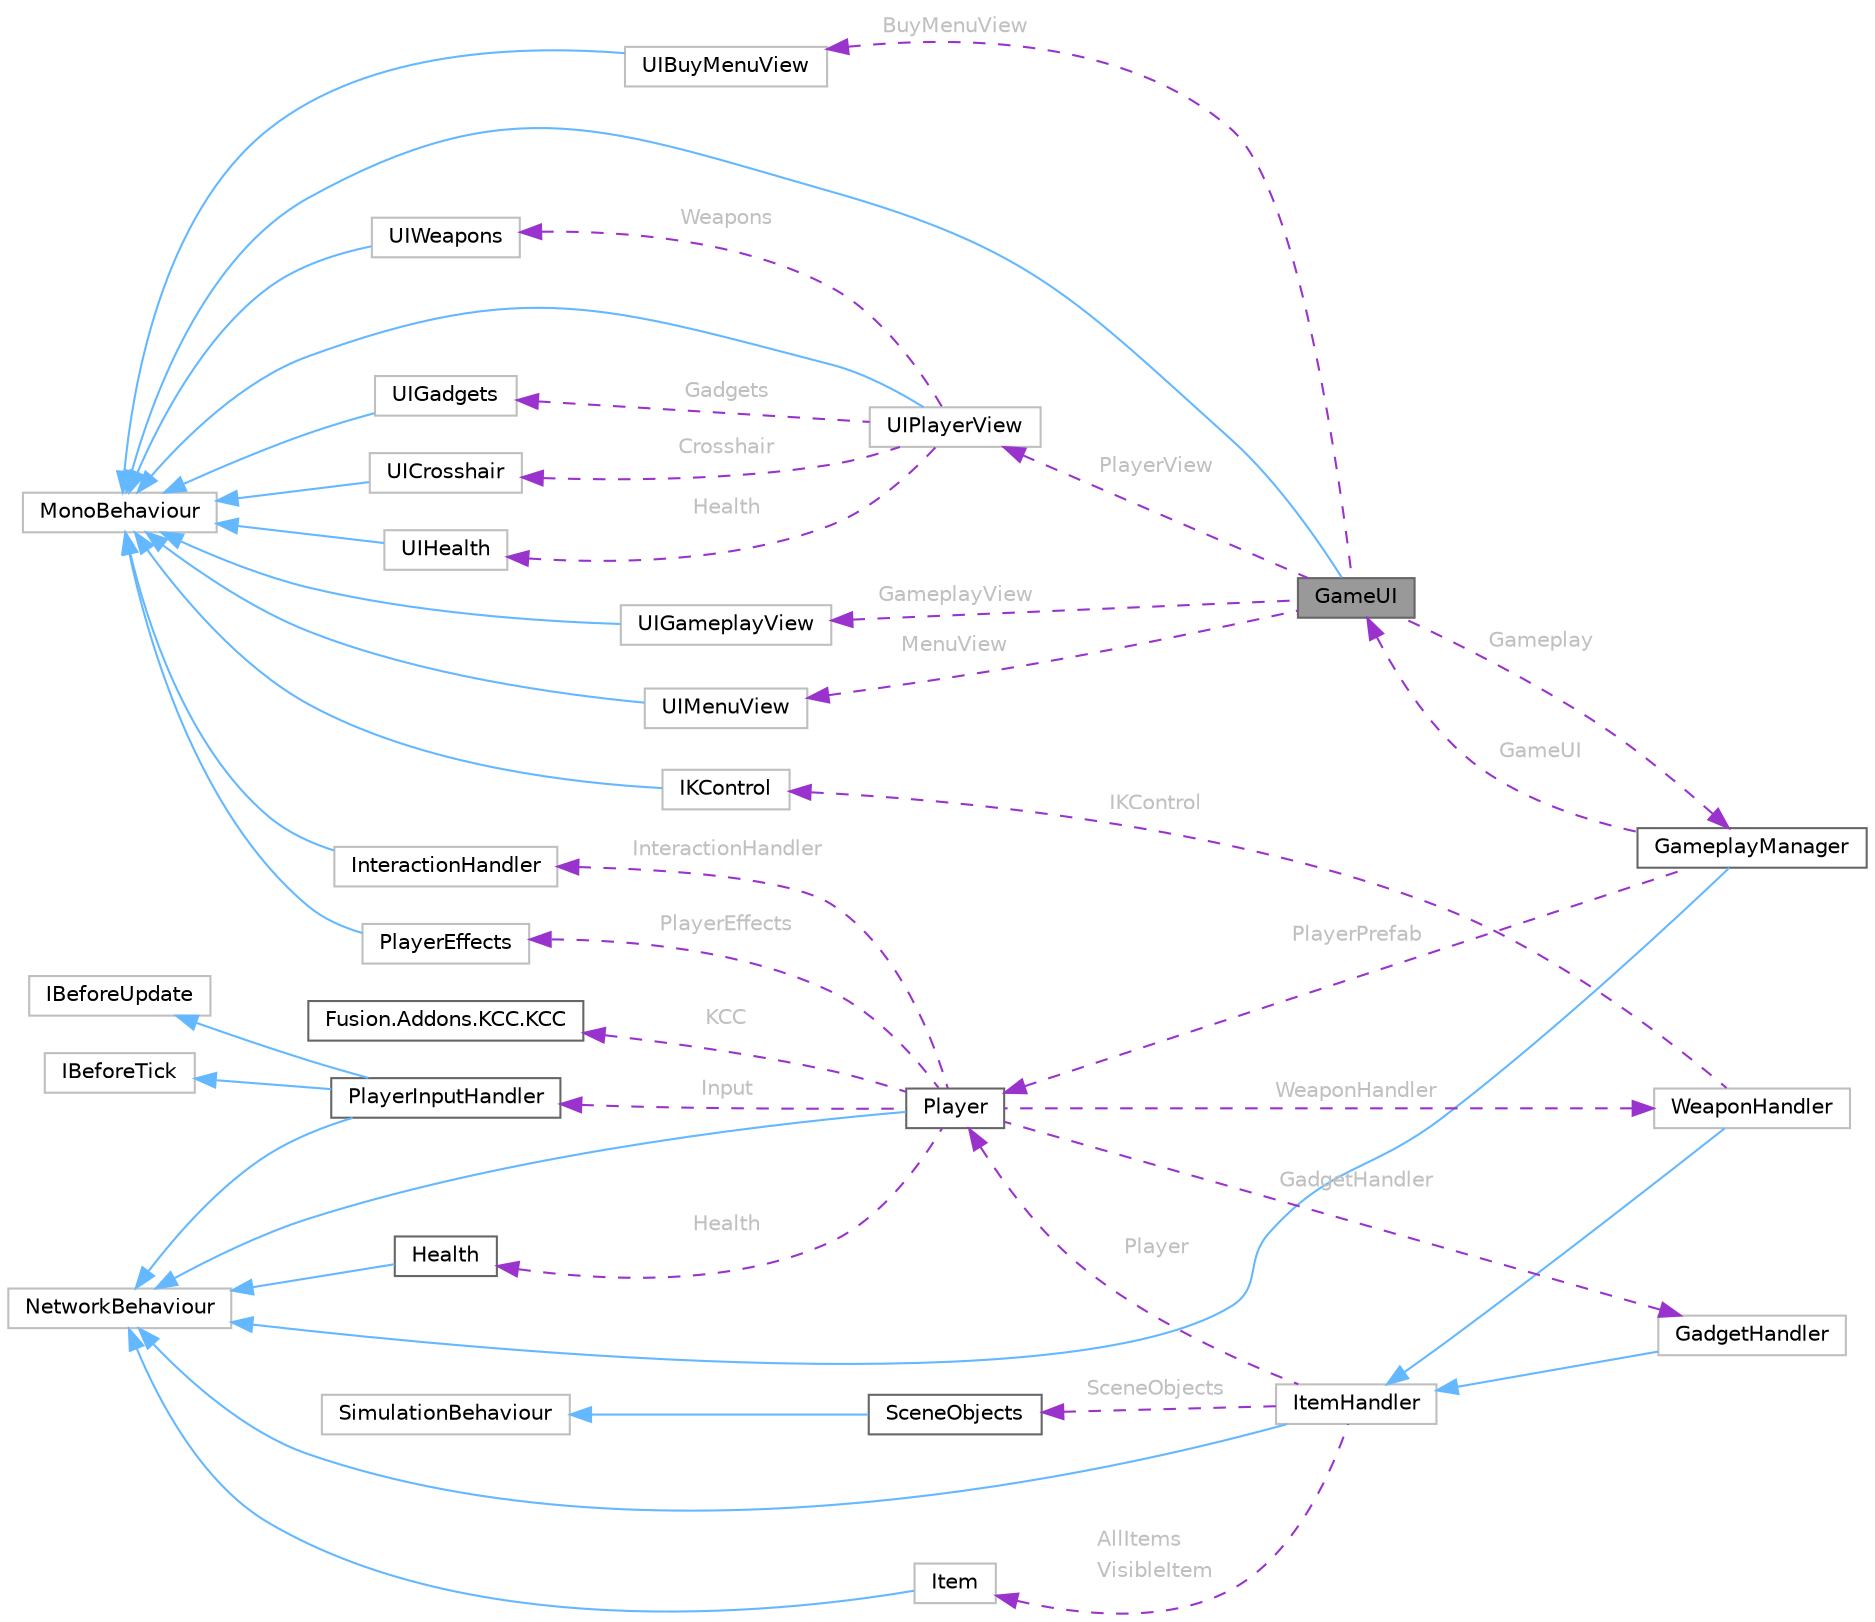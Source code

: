 digraph "GameUI"
{
 // LATEX_PDF_SIZE
  bgcolor="transparent";
  edge [fontname=Helvetica,fontsize=10,labelfontname=Helvetica,labelfontsize=10];
  node [fontname=Helvetica,fontsize=10,shape=box,height=0.2,width=0.4];
  rankdir="LR";
  Node1 [id="Node000001",label="GameUI",height=0.2,width=0.4,color="gray40", fillcolor="grey60", style="filled", fontcolor="black",tooltip=" "];
  Node2 -> Node1 [id="edge1_Node000001_Node000002",dir="back",color="steelblue1",style="solid",tooltip=" "];
  Node2 [id="Node000002",label="MonoBehaviour",height=0.2,width=0.4,color="grey75", fillcolor="white", style="filled",tooltip=" "];
  Node3 -> Node1 [id="edge2_Node000001_Node000003",dir="back",color="darkorchid3",style="dashed",tooltip=" ",label=<<TABLE CELLBORDER="0" BORDER="0"><TR><TD VALIGN="top" ALIGN="LEFT" CELLPADDING="1" CELLSPACING="0">Gameplay</TD></TR>
</TABLE>> ,fontcolor="grey" ];
  Node3 [id="Node000003",label="GameplayManager",height=0.2,width=0.4,color="gray40", fillcolor="white", style="filled",URL="$class_gameplay_manager.html",tooltip="Drives gameplay logic - state, timing, handles player connect/disconnect/spawn/despawn/death,..."];
  Node4 -> Node3 [id="edge3_Node000003_Node000004",dir="back",color="steelblue1",style="solid",tooltip=" "];
  Node4 [id="Node000004",label="NetworkBehaviour",height=0.2,width=0.4,color="grey75", fillcolor="white", style="filled",tooltip=" "];
  Node1 -> Node3 [id="edge4_Node000003_Node000001",dir="back",color="darkorchid3",style="dashed",tooltip=" ",label=<<TABLE CELLBORDER="0" BORDER="0"><TR><TD VALIGN="top" ALIGN="LEFT" CELLPADDING="1" CELLSPACING="0">GameUI</TD></TR>
</TABLE>> ,fontcolor="grey" ];
  Node5 -> Node3 [id="edge5_Node000003_Node000005",dir="back",color="darkorchid3",style="dashed",tooltip=" ",label=<<TABLE CELLBORDER="0" BORDER="0"><TR><TD VALIGN="top" ALIGN="LEFT" CELLPADDING="1" CELLSPACING="0">PlayerPrefab</TD></TR>
</TABLE>> ,fontcolor="grey" ];
  Node5 [id="Node000005",label="Player",height=0.2,width=0.4,color="gray40", fillcolor="white", style="filled",URL="$class_player.html",tooltip="Main player script which handles input processing, visuals."];
  Node4 -> Node5 [id="edge6_Node000005_Node000004",dir="back",color="steelblue1",style="solid",tooltip=" "];
  Node6 -> Node5 [id="edge7_Node000005_Node000006",dir="back",color="darkorchid3",style="dashed",tooltip=" ",label=<<TABLE CELLBORDER="0" BORDER="0"><TR><TD VALIGN="top" ALIGN="LEFT" CELLPADDING="1" CELLSPACING="0">KCC</TD></TR>
</TABLE>> ,fontcolor="grey" ];
  Node6 [id="Node000006",label="Fusion.Addons.KCC.KCC",height=0.2,width=0.4,color="gray40", fillcolor="white", style="filled",URL="$class_fusion_1_1_addons_1_1_k_c_c_1_1_k_c_c.html",tooltip="Partial implementation of KCC class to extend public API with sprint functionality."];
  Node7 -> Node5 [id="edge8_Node000005_Node000007",dir="back",color="darkorchid3",style="dashed",tooltip=" ",label=<<TABLE CELLBORDER="0" BORDER="0"><TR><TD VALIGN="top" ALIGN="LEFT" CELLPADDING="1" CELLSPACING="0">Health</TD></TR>
</TABLE>> ,fontcolor="grey" ];
  Node7 [id="Node000007",label="Health",height=0.2,width=0.4,color="gray40", fillcolor="white", style="filled",URL="$class_health.html",tooltip="Stores player health, triggers heal/damage effects and informs about player death."];
  Node4 -> Node7 [id="edge9_Node000007_Node000004",dir="back",color="steelblue1",style="solid",tooltip=" "];
  Node8 -> Node5 [id="edge10_Node000005_Node000008",dir="back",color="darkorchid3",style="dashed",tooltip=" ",label=<<TABLE CELLBORDER="0" BORDER="0"><TR><TD VALIGN="top" ALIGN="LEFT" CELLPADDING="1" CELLSPACING="0">WeaponHandler</TD></TR>
</TABLE>> ,fontcolor="grey" ];
  Node8 [id="Node000008",label="WeaponHandler",height=0.2,width=0.4,color="grey75", fillcolor="white", style="filled",URL="$class_weapon_handler.html",tooltip=" "];
  Node9 -> Node8 [id="edge11_Node000008_Node000009",dir="back",color="steelblue1",style="solid",tooltip=" "];
  Node9 [id="Node000009",label="ItemHandler",height=0.2,width=0.4,color="grey75", fillcolor="white", style="filled",URL="$class_item_handler.html",tooltip=" "];
  Node4 -> Node9 [id="edge12_Node000009_Node000004",dir="back",color="steelblue1",style="solid",tooltip=" "];
  Node5 -> Node9 [id="edge13_Node000009_Node000005",dir="back",color="darkorchid3",style="dashed",tooltip=" ",label=<<TABLE CELLBORDER="0" BORDER="0"><TR><TD VALIGN="top" ALIGN="LEFT" CELLPADDING="1" CELLSPACING="0">Player</TD></TR>
</TABLE>> ,fontcolor="grey" ];
  Node10 -> Node9 [id="edge14_Node000009_Node000010",dir="back",color="darkorchid3",style="dashed",tooltip=" ",label=<<TABLE CELLBORDER="0" BORDER="0"><TR><TD VALIGN="top" ALIGN="LEFT" CELLPADDING="1" CELLSPACING="0">AllItems</TD></TR>
<TR><TD VALIGN="top" ALIGN="LEFT" CELLPADDING="1" CELLSPACING="0">VisibleItem</TD></TR>
</TABLE>> ,fontcolor="grey" ];
  Node10 [id="Node000010",label="Item",height=0.2,width=0.4,color="grey75", fillcolor="white", style="filled",URL="$class_item.html",tooltip=" "];
  Node4 -> Node10 [id="edge15_Node000010_Node000004",dir="back",color="steelblue1",style="solid",tooltip=" "];
  Node11 -> Node9 [id="edge16_Node000009_Node000011",dir="back",color="darkorchid3",style="dashed",tooltip=" ",label=<<TABLE CELLBORDER="0" BORDER="0"><TR><TD VALIGN="top" ALIGN="LEFT" CELLPADDING="1" CELLSPACING="0">SceneObjects</TD></TR>
</TABLE>> ,fontcolor="grey" ];
  Node11 [id="Node000011",label="SceneObjects",height=0.2,width=0.4,color="gray40", fillcolor="white", style="filled",URL="$class_scene_objects.html",tooltip="Singleton on Runner used to obtain scene object references using lazy getters."];
  Node12 -> Node11 [id="edge17_Node000011_Node000012",dir="back",color="steelblue1",style="solid",tooltip=" "];
  Node12 [id="Node000012",label="SimulationBehaviour",height=0.2,width=0.4,color="grey75", fillcolor="white", style="filled",tooltip=" "];
  Node13 -> Node8 [id="edge18_Node000008_Node000013",dir="back",color="darkorchid3",style="dashed",tooltip=" ",label=<<TABLE CELLBORDER="0" BORDER="0"><TR><TD VALIGN="top" ALIGN="LEFT" CELLPADDING="1" CELLSPACING="0">IKControl</TD></TR>
</TABLE>> ,fontcolor="grey" ];
  Node13 [id="Node000013",label="IKControl",height=0.2,width=0.4,color="grey75", fillcolor="white", style="filled",URL="$class_i_k_control.html",tooltip=" "];
  Node2 -> Node13 [id="edge19_Node000013_Node000002",dir="back",color="steelblue1",style="solid",tooltip=" "];
  Node14 -> Node5 [id="edge20_Node000005_Node000014",dir="back",color="darkorchid3",style="dashed",tooltip=" ",label=<<TABLE CELLBORDER="0" BORDER="0"><TR><TD VALIGN="top" ALIGN="LEFT" CELLPADDING="1" CELLSPACING="0">GadgetHandler</TD></TR>
</TABLE>> ,fontcolor="grey" ];
  Node14 [id="Node000014",label="GadgetHandler",height=0.2,width=0.4,color="grey75", fillcolor="white", style="filled",URL="$class_gadget_handler.html",tooltip=" "];
  Node9 -> Node14 [id="edge21_Node000014_Node000009",dir="back",color="steelblue1",style="solid",tooltip=" "];
  Node15 -> Node5 [id="edge22_Node000005_Node000015",dir="back",color="darkorchid3",style="dashed",tooltip=" ",label=<<TABLE CELLBORDER="0" BORDER="0"><TR><TD VALIGN="top" ALIGN="LEFT" CELLPADDING="1" CELLSPACING="0">InteractionHandler</TD></TR>
</TABLE>> ,fontcolor="grey" ];
  Node15 [id="Node000015",label="InteractionHandler",height=0.2,width=0.4,color="grey75", fillcolor="white", style="filled",URL="$class_interaction_handler.html",tooltip=" "];
  Node2 -> Node15 [id="edge23_Node000015_Node000002",dir="back",color="steelblue1",style="solid",tooltip=" "];
  Node16 -> Node5 [id="edge24_Node000005_Node000016",dir="back",color="darkorchid3",style="dashed",tooltip=" ",label=<<TABLE CELLBORDER="0" BORDER="0"><TR><TD VALIGN="top" ALIGN="LEFT" CELLPADDING="1" CELLSPACING="0">Input</TD></TR>
</TABLE>> ,fontcolor="grey" ];
  Node16 [id="Node000016",label="PlayerInputHandler",height=0.2,width=0.4,color="gray40", fillcolor="white", style="filled",URL="$class_player_input_handler.html",tooltip="Handles player input."];
  Node4 -> Node16 [id="edge25_Node000016_Node000004",dir="back",color="steelblue1",style="solid",tooltip=" "];
  Node17 -> Node16 [id="edge26_Node000016_Node000017",dir="back",color="steelblue1",style="solid",tooltip=" "];
  Node17 [id="Node000017",label="IBeforeUpdate",height=0.2,width=0.4,color="grey75", fillcolor="white", style="filled",tooltip=" "];
  Node18 -> Node16 [id="edge27_Node000016_Node000018",dir="back",color="steelblue1",style="solid",tooltip=" "];
  Node18 [id="Node000018",label="IBeforeTick",height=0.2,width=0.4,color="grey75", fillcolor="white", style="filled",tooltip=" "];
  Node19 -> Node5 [id="edge28_Node000005_Node000019",dir="back",color="darkorchid3",style="dashed",tooltip=" ",label=<<TABLE CELLBORDER="0" BORDER="0"><TR><TD VALIGN="top" ALIGN="LEFT" CELLPADDING="1" CELLSPACING="0">PlayerEffects</TD></TR>
</TABLE>> ,fontcolor="grey" ];
  Node19 [id="Node000019",label="PlayerEffects",height=0.2,width=0.4,color="grey75", fillcolor="white", style="filled",URL="$class_player_effects.html",tooltip=" "];
  Node2 -> Node19 [id="edge29_Node000019_Node000002",dir="back",color="steelblue1",style="solid",tooltip=" "];
  Node20 -> Node1 [id="edge30_Node000001_Node000020",dir="back",color="darkorchid3",style="dashed",tooltip=" ",label=<<TABLE CELLBORDER="0" BORDER="0"><TR><TD VALIGN="top" ALIGN="LEFT" CELLPADDING="1" CELLSPACING="0">PlayerView</TD></TR>
</TABLE>> ,fontcolor="grey" ];
  Node20 [id="Node000020",label="UIPlayerView",height=0.2,width=0.4,color="grey75", fillcolor="white", style="filled",URL="$class_u_i_player_view.html",tooltip=" "];
  Node2 -> Node20 [id="edge31_Node000020_Node000002",dir="back",color="steelblue1",style="solid",tooltip=" "];
  Node21 -> Node20 [id="edge32_Node000020_Node000021",dir="back",color="darkorchid3",style="dashed",tooltip=" ",label=<<TABLE CELLBORDER="0" BORDER="0"><TR><TD VALIGN="top" ALIGN="LEFT" CELLPADDING="1" CELLSPACING="0">Health</TD></TR>
</TABLE>> ,fontcolor="grey" ];
  Node21 [id="Node000021",label="UIHealth",height=0.2,width=0.4,color="grey75", fillcolor="white", style="filled",URL="$class_u_i_health.html",tooltip=" "];
  Node2 -> Node21 [id="edge33_Node000021_Node000002",dir="back",color="steelblue1",style="solid",tooltip=" "];
  Node22 -> Node20 [id="edge34_Node000020_Node000022",dir="back",color="darkorchid3",style="dashed",tooltip=" ",label=<<TABLE CELLBORDER="0" BORDER="0"><TR><TD VALIGN="top" ALIGN="LEFT" CELLPADDING="1" CELLSPACING="0">Weapons</TD></TR>
</TABLE>> ,fontcolor="grey" ];
  Node22 [id="Node000022",label="UIWeapons",height=0.2,width=0.4,color="grey75", fillcolor="white", style="filled",URL="$class_u_i_weapons.html",tooltip=" "];
  Node2 -> Node22 [id="edge35_Node000022_Node000002",dir="back",color="steelblue1",style="solid",tooltip=" "];
  Node23 -> Node20 [id="edge36_Node000020_Node000023",dir="back",color="darkorchid3",style="dashed",tooltip=" ",label=<<TABLE CELLBORDER="0" BORDER="0"><TR><TD VALIGN="top" ALIGN="LEFT" CELLPADDING="1" CELLSPACING="0">Gadgets</TD></TR>
</TABLE>> ,fontcolor="grey" ];
  Node23 [id="Node000023",label="UIGadgets",height=0.2,width=0.4,color="grey75", fillcolor="white", style="filled",URL="$class_u_i_gadgets.html",tooltip=" "];
  Node2 -> Node23 [id="edge37_Node000023_Node000002",dir="back",color="steelblue1",style="solid",tooltip=" "];
  Node24 -> Node20 [id="edge38_Node000020_Node000024",dir="back",color="darkorchid3",style="dashed",tooltip=" ",label=<<TABLE CELLBORDER="0" BORDER="0"><TR><TD VALIGN="top" ALIGN="LEFT" CELLPADDING="1" CELLSPACING="0">Crosshair</TD></TR>
</TABLE>> ,fontcolor="grey" ];
  Node24 [id="Node000024",label="UICrosshair",height=0.2,width=0.4,color="grey75", fillcolor="white", style="filled",URL="$class_u_i_crosshair.html",tooltip=" "];
  Node2 -> Node24 [id="edge39_Node000024_Node000002",dir="back",color="steelblue1",style="solid",tooltip=" "];
  Node25 -> Node1 [id="edge40_Node000001_Node000025",dir="back",color="darkorchid3",style="dashed",tooltip=" ",label=<<TABLE CELLBORDER="0" BORDER="0"><TR><TD VALIGN="top" ALIGN="LEFT" CELLPADDING="1" CELLSPACING="0">GameplayView</TD></TR>
</TABLE>> ,fontcolor="grey" ];
  Node25 [id="Node000025",label="UIGameplayView",height=0.2,width=0.4,color="grey75", fillcolor="white", style="filled",URL="$class_u_i_gameplay_view.html",tooltip=" "];
  Node2 -> Node25 [id="edge41_Node000025_Node000002",dir="back",color="steelblue1",style="solid",tooltip=" "];
  Node26 -> Node1 [id="edge42_Node000001_Node000026",dir="back",color="darkorchid3",style="dashed",tooltip=" ",label=<<TABLE CELLBORDER="0" BORDER="0"><TR><TD VALIGN="top" ALIGN="LEFT" CELLPADDING="1" CELLSPACING="0">MenuView</TD></TR>
</TABLE>> ,fontcolor="grey" ];
  Node26 [id="Node000026",label="UIMenuView",height=0.2,width=0.4,color="grey75", fillcolor="white", style="filled",URL="$class_u_i_menu_view.html",tooltip=" "];
  Node2 -> Node26 [id="edge43_Node000026_Node000002",dir="back",color="steelblue1",style="solid",tooltip=" "];
  Node27 -> Node1 [id="edge44_Node000001_Node000027",dir="back",color="darkorchid3",style="dashed",tooltip=" ",label=<<TABLE CELLBORDER="0" BORDER="0"><TR><TD VALIGN="top" ALIGN="LEFT" CELLPADDING="1" CELLSPACING="0">BuyMenuView</TD></TR>
</TABLE>> ,fontcolor="grey" ];
  Node27 [id="Node000027",label="UIBuyMenuView",height=0.2,width=0.4,color="grey75", fillcolor="white", style="filled",URL="$class_u_i_buy_menu_view.html",tooltip=" "];
  Node2 -> Node27 [id="edge45_Node000027_Node000002",dir="back",color="steelblue1",style="solid",tooltip=" "];
}
